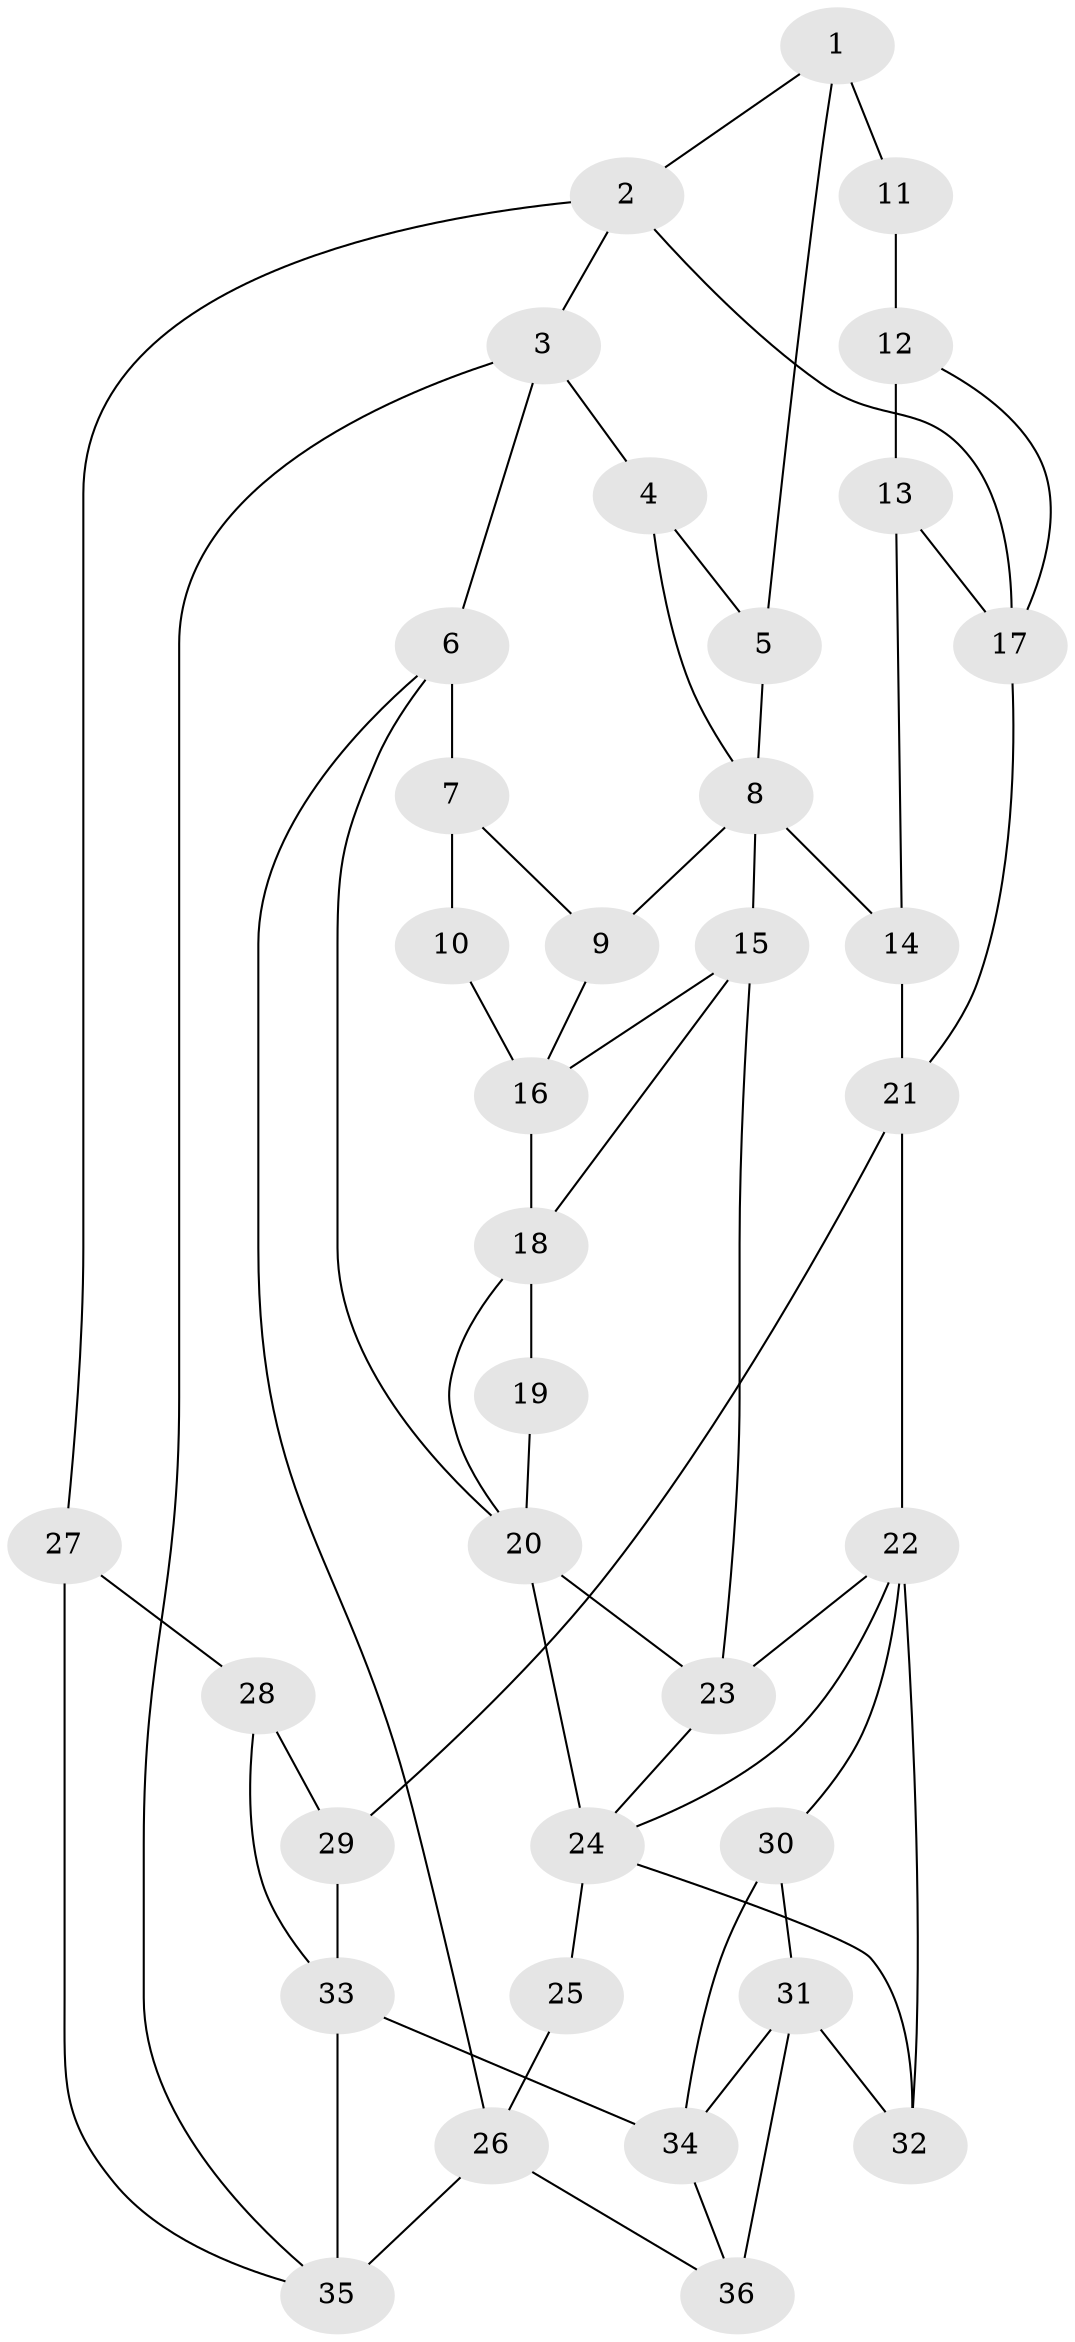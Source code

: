 // original degree distribution, {3: 0.022222222222222223, 4: 0.26666666666666666, 5: 0.4666666666666667, 6: 0.24444444444444444}
// Generated by graph-tools (version 1.1) at 2025/54/03/04/25 22:54:46]
// undirected, 36 vertices, 63 edges
graph export_dot {
  node [color=gray90,style=filled];
  1;
  2;
  3;
  4;
  5;
  6;
  7;
  8;
  9;
  10;
  11;
  12;
  13;
  14;
  15;
  16;
  17;
  18;
  19;
  20;
  21;
  22;
  23;
  24;
  25;
  26;
  27;
  28;
  29;
  30;
  31;
  32;
  33;
  34;
  35;
  36;
  1 -- 2 [weight=1.0];
  1 -- 5 [weight=1.0];
  1 -- 11 [weight=2.0];
  2 -- 3 [weight=1.0];
  2 -- 17 [weight=1.0];
  2 -- 27 [weight=1.0];
  3 -- 4 [weight=1.0];
  3 -- 6 [weight=1.0];
  3 -- 35 [weight=1.0];
  4 -- 5 [weight=1.0];
  4 -- 8 [weight=1.0];
  5 -- 8 [weight=1.0];
  6 -- 7 [weight=2.0];
  6 -- 20 [weight=1.0];
  6 -- 26 [weight=1.0];
  7 -- 9 [weight=1.0];
  7 -- 10 [weight=2.0];
  8 -- 9 [weight=1.0];
  8 -- 14 [weight=2.0];
  8 -- 15 [weight=1.0];
  9 -- 16 [weight=1.0];
  10 -- 16 [weight=1.0];
  11 -- 12 [weight=2.0];
  12 -- 13 [weight=2.0];
  12 -- 17 [weight=1.0];
  13 -- 14 [weight=2.0];
  13 -- 17 [weight=2.0];
  14 -- 21 [weight=1.0];
  15 -- 16 [weight=1.0];
  15 -- 18 [weight=1.0];
  15 -- 23 [weight=1.0];
  16 -- 18 [weight=2.0];
  17 -- 21 [weight=1.0];
  18 -- 19 [weight=2.0];
  18 -- 20 [weight=1.0];
  19 -- 20 [weight=1.0];
  20 -- 23 [weight=1.0];
  20 -- 24 [weight=1.0];
  21 -- 22 [weight=1.0];
  21 -- 29 [weight=1.0];
  22 -- 23 [weight=1.0];
  22 -- 24 [weight=1.0];
  22 -- 30 [weight=1.0];
  22 -- 32 [weight=1.0];
  23 -- 24 [weight=1.0];
  24 -- 25 [weight=2.0];
  24 -- 32 [weight=1.0];
  25 -- 26 [weight=1.0];
  26 -- 35 [weight=1.0];
  26 -- 36 [weight=1.0];
  27 -- 28 [weight=4.0];
  27 -- 35 [weight=1.0];
  28 -- 29 [weight=1.0];
  28 -- 33 [weight=1.0];
  29 -- 33 [weight=1.0];
  30 -- 31 [weight=1.0];
  30 -- 34 [weight=2.0];
  31 -- 32 [weight=2.0];
  31 -- 34 [weight=1.0];
  31 -- 36 [weight=2.0];
  33 -- 34 [weight=2.0];
  33 -- 35 [weight=2.0];
  34 -- 36 [weight=1.0];
}
